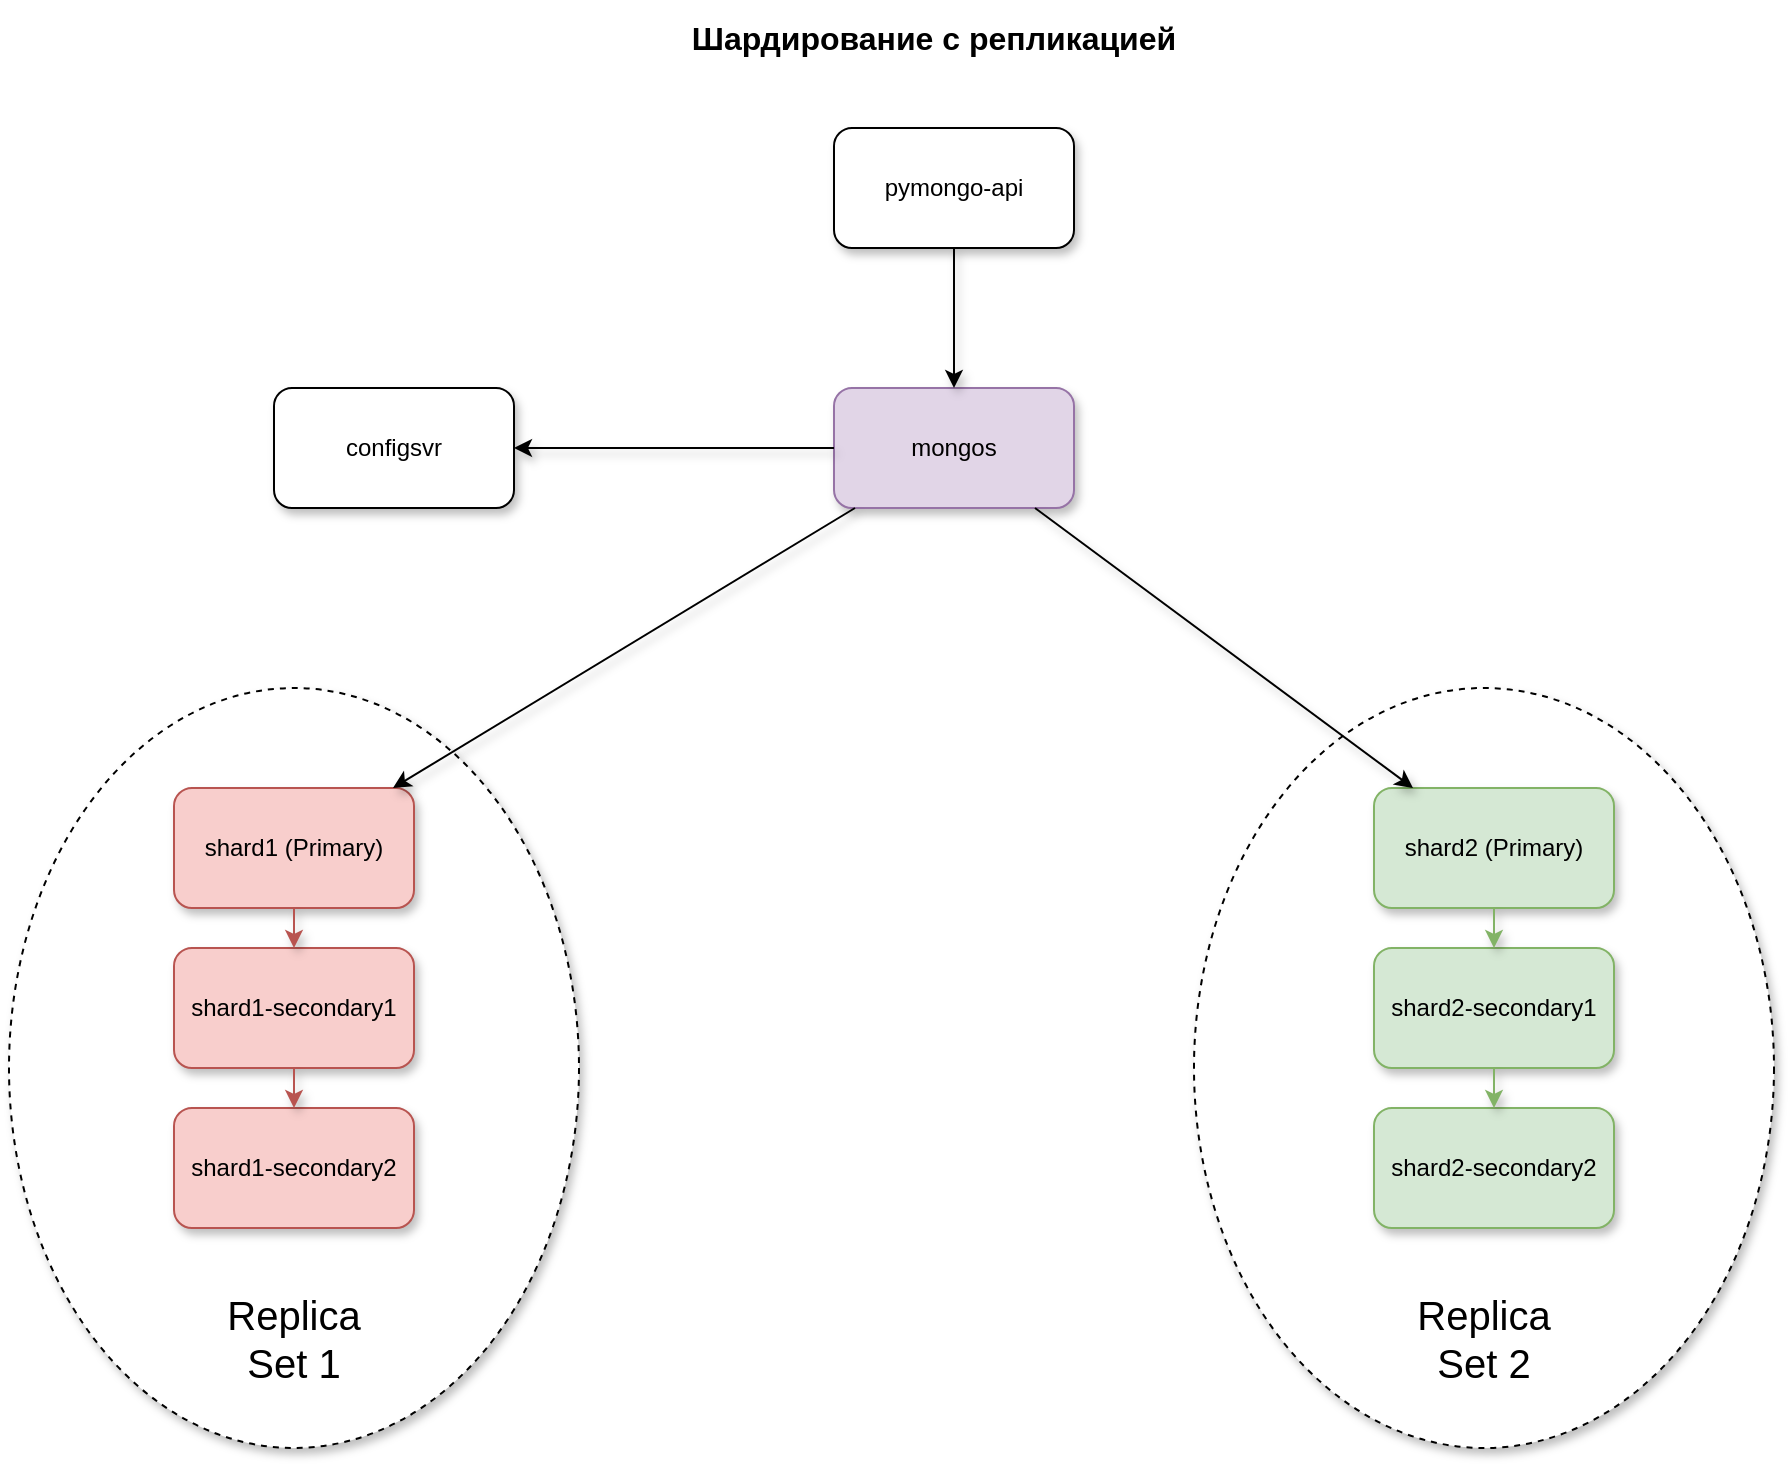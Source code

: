 <mxfile version="28.0.4">
  <diagram name="Шардирование с репликацией" id="sharding-replication-architecture">
    <mxGraphModel dx="2066" dy="2028" grid="1" gridSize="10" guides="1" tooltips="1" connect="1" arrows="1" fold="1" page="1" pageScale="1" pageWidth="1169" pageHeight="827" math="0" shadow="0">
      <root>
        <mxCell id="0" />
        <mxCell id="1" parent="0" />
        <mxCell id="replgroup2" value="" style="ellipse;whiteSpace=wrap;html=1;dashed=1;shadow=1;" parent="1" vertex="1">
          <mxGeometry x="660" y="250" width="290" height="380" as="geometry" />
        </mxCell>
        <mxCell id="replgroup1" value="" style="ellipse;whiteSpace=wrap;html=1;dashed=1;shadow=1;" parent="1" vertex="1">
          <mxGeometry x="67.5" y="250" width="285" height="380" as="geometry" />
        </mxCell>
        <mxCell id="app" value="pymongo-api" style="rounded=1;whiteSpace=wrap;html=1;shadow=1;" parent="1" vertex="1">
          <mxGeometry x="480" y="-30" width="120" height="60" as="geometry" />
        </mxCell>
        <mxCell id="configsvr" value="configsvr" style="rounded=1;whiteSpace=wrap;html=1;shadow=1;" parent="1" vertex="1">
          <mxGeometry x="200" y="100" width="120" height="60" as="geometry" />
        </mxCell>
        <mxCell id="mongos" value="mongos" style="rounded=1;whiteSpace=wrap;html=1;fillColor=#e1d5e7;strokeColor=#9673a6;shadow=1;" parent="1" vertex="1">
          <mxGeometry x="480" y="100" width="120" height="60" as="geometry" />
        </mxCell>
        <mxCell id="shard1-primary" value="shard1 (Primary)" style="rounded=1;whiteSpace=wrap;html=1;fillColor=#f8cecc;strokeColor=#b85450;shadow=1;" parent="1" vertex="1">
          <mxGeometry x="150" y="300" width="120" height="60" as="geometry" />
        </mxCell>
        <mxCell id="shard1-secondary1" value="shard1-secondary1" style="rounded=1;whiteSpace=wrap;html=1;fillColor=#f8cecc;strokeColor=#b85450;shadow=1;" parent="1" vertex="1">
          <mxGeometry x="150" y="380" width="120" height="60" as="geometry" />
        </mxCell>
        <mxCell id="shard1-secondary2" value="shard1-secondary2" style="rounded=1;whiteSpace=wrap;html=1;fillColor=#f8cecc;strokeColor=#b85450;shadow=1;" parent="1" vertex="1">
          <mxGeometry x="150" y="460" width="120" height="60" as="geometry" />
        </mxCell>
        <mxCell id="shard2-primary" value="shard2 (Primary)" style="rounded=1;whiteSpace=wrap;html=1;fillColor=#d5e8d4;strokeColor=#82b366;shadow=1;" parent="1" vertex="1">
          <mxGeometry x="750" y="300" width="120" height="60" as="geometry" />
        </mxCell>
        <mxCell id="shard2-secondary1" value="shard2-secondary1" style="rounded=1;whiteSpace=wrap;html=1;fillColor=#d5e8d4;strokeColor=#82b366;shadow=1;" parent="1" vertex="1">
          <mxGeometry x="750" y="380" width="120" height="60" as="geometry" />
        </mxCell>
        <mxCell id="shard2-secondary2" value="shard2-secondary2" style="rounded=1;whiteSpace=wrap;html=1;fillColor=#d5e8d4;strokeColor=#82b366;shadow=1;" parent="1" vertex="1">
          <mxGeometry x="750" y="460" width="120" height="60" as="geometry" />
        </mxCell>
        <mxCell id="conn1" value="" style="endArrow=classic;html=1;rounded=0;shadow=1;" parent="1" source="app" target="mongos" edge="1">
          <mxGeometry width="50" height="50" relative="1" as="geometry">
            <mxPoint x="540" y="200" as="sourcePoint" />
            <mxPoint x="540" y="160" as="targetPoint" />
          </mxGeometry>
        </mxCell>
        <mxCell id="conn2" value="" style="endArrow=classic;html=1;rounded=0;shadow=1;" parent="1" source="mongos" target="configsvr" edge="1">
          <mxGeometry width="50" height="50" relative="1" as="geometry">
            <mxPoint x="440" y="130" as="sourcePoint" />
            <mxPoint x="320" y="130" as="targetPoint" />
          </mxGeometry>
        </mxCell>
        <mxCell id="conn3" value="" style="endArrow=classic;html=1;rounded=0;shadow=1;" parent="1" source="mongos" target="shard1-primary" edge="1">
          <mxGeometry width="50" height="50" relative="1" as="geometry">
            <mxPoint x="440" y="130" as="sourcePoint" />
            <mxPoint x="210" y="330" as="targetPoint" />
          </mxGeometry>
        </mxCell>
        <mxCell id="conn4" value="" style="endArrow=classic;html=1;rounded=0;shadow=1;" parent="1" source="mongos" target="shard2-primary" edge="1">
          <mxGeometry width="50" height="50" relative="1" as="geometry">
            <mxPoint x="600" y="130" as="sourcePoint" />
            <mxPoint x="810" y="330" as="targetPoint" />
          </mxGeometry>
        </mxCell>
        <mxCell id="repl1" value="" style="endArrow=classic;html=1;rounded=0;strokeColor=#b85450;shadow=1;" parent="1" source="shard1-primary" target="shard1-secondary1" edge="1">
          <mxGeometry width="50" height="50" relative="1" as="geometry">
            <mxPoint x="210" y="360" as="sourcePoint" />
            <mxPoint x="210" y="380" as="targetPoint" />
          </mxGeometry>
        </mxCell>
        <mxCell id="repl2" value="" style="endArrow=classic;html=1;rounded=0;strokeColor=#b85450;shadow=1;" parent="1" source="shard1-secondary1" target="shard1-secondary2" edge="1">
          <mxGeometry width="50" height="50" relative="1" as="geometry">
            <mxPoint x="210" y="440" as="sourcePoint" />
            <mxPoint x="210" y="460" as="targetPoint" />
          </mxGeometry>
        </mxCell>
        <mxCell id="repl3" value="" style="endArrow=classic;html=1;rounded=0;strokeColor=#82b366;shadow=1;" parent="1" source="shard2-primary" target="shard2-secondary1" edge="1">
          <mxGeometry width="50" height="50" relative="1" as="geometry">
            <mxPoint x="810" y="360" as="sourcePoint" />
            <mxPoint x="810" y="380" as="targetPoint" />
          </mxGeometry>
        </mxCell>
        <mxCell id="repl4" value="" style="endArrow=classic;html=1;rounded=0;strokeColor=#82b366;shadow=1;" parent="1" source="shard2-secondary1" target="shard2-secondary2" edge="1">
          <mxGeometry width="50" height="50" relative="1" as="geometry">
            <mxPoint x="810" y="440" as="sourcePoint" />
            <mxPoint x="810" y="460" as="targetPoint" />
          </mxGeometry>
        </mxCell>
        <mxCell id="title" value="Шардирование с репликацией" style="text;html=1;strokeColor=none;fillColor=none;align=center;verticalAlign=middle;whiteSpace=wrap;rounded=0;fontSize=16;fontStyle=1;shadow=1;" parent="1" vertex="1">
          <mxGeometry x="390" y="-90" width="280" height="30" as="geometry" />
        </mxCell>
        <mxCell id="zz5EoaYFf50-8kGk1AQx-1" value="Replica Set 1" style="text;html=1;align=center;verticalAlign=middle;whiteSpace=wrap;rounded=0;fontSize=20;shadow=1;" parent="1" vertex="1">
          <mxGeometry x="160" y="560" width="100" height="30" as="geometry" />
        </mxCell>
        <mxCell id="zz5EoaYFf50-8kGk1AQx-3" value="Replica Set 2" style="text;html=1;align=center;verticalAlign=middle;whiteSpace=wrap;rounded=0;fontSize=20;shadow=1;" parent="1" vertex="1">
          <mxGeometry x="755" y="560" width="100" height="30" as="geometry" />
        </mxCell>
      </root>
    </mxGraphModel>
  </diagram>
</mxfile>
